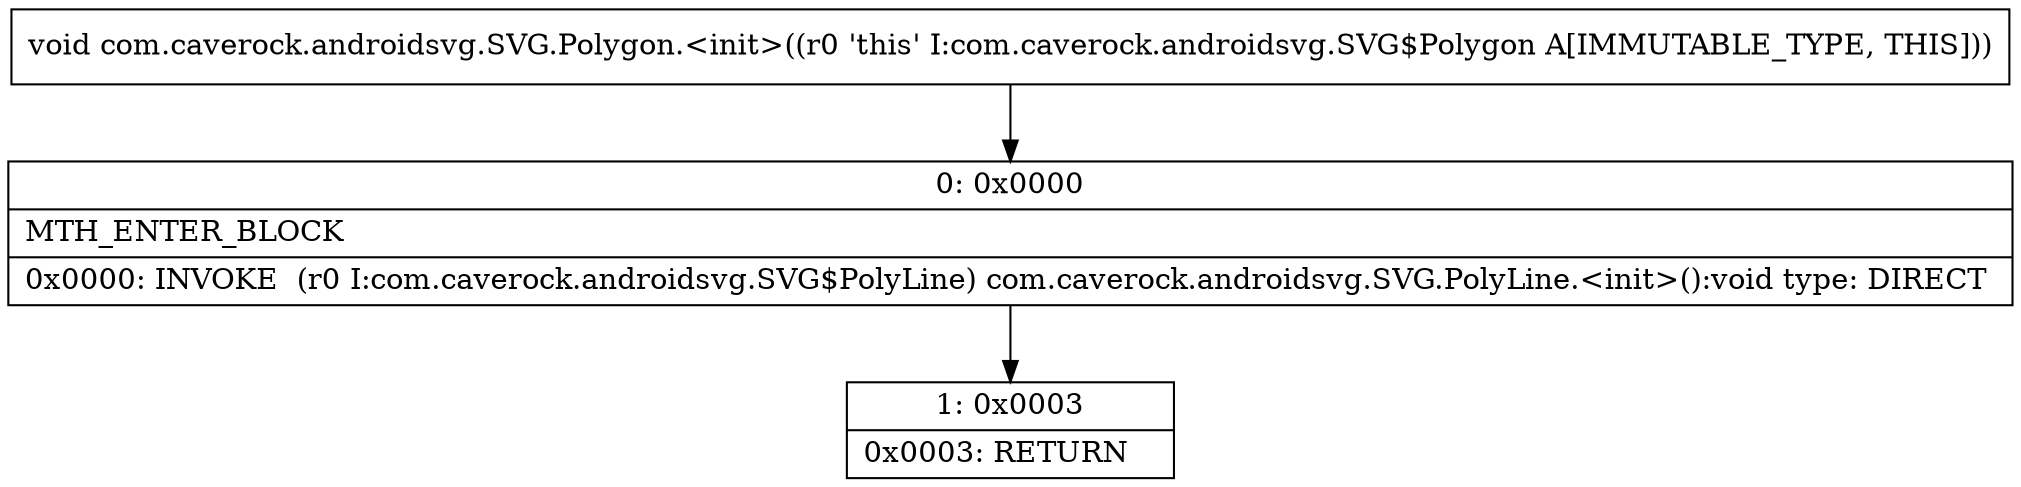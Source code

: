 digraph "CFG forcom.caverock.androidsvg.SVG.Polygon.\<init\>()V" {
Node_0 [shape=record,label="{0\:\ 0x0000|MTH_ENTER_BLOCK\l|0x0000: INVOKE  (r0 I:com.caverock.androidsvg.SVG$PolyLine) com.caverock.androidsvg.SVG.PolyLine.\<init\>():void type: DIRECT \l}"];
Node_1 [shape=record,label="{1\:\ 0x0003|0x0003: RETURN   \l}"];
MethodNode[shape=record,label="{void com.caverock.androidsvg.SVG.Polygon.\<init\>((r0 'this' I:com.caverock.androidsvg.SVG$Polygon A[IMMUTABLE_TYPE, THIS])) }"];
MethodNode -> Node_0;
Node_0 -> Node_1;
}

